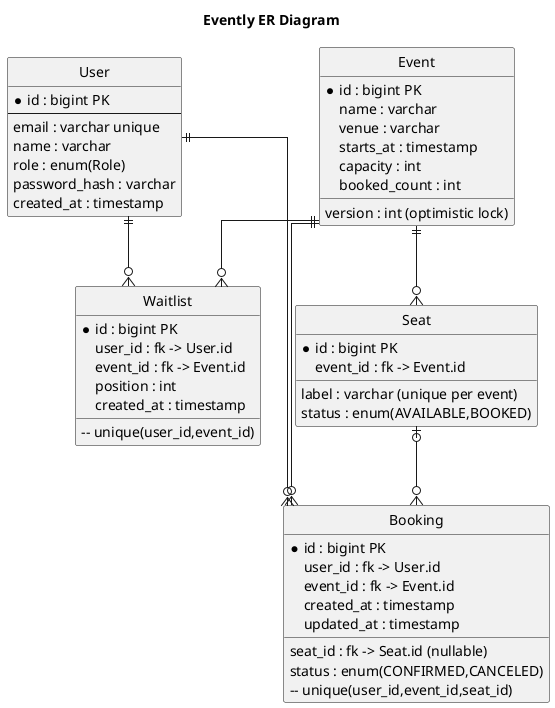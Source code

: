 @startuml ERD
hide circle
skinparam linetype ortho
title Evently ER Diagram

entity User {
  * id : bigint PK
  --
  email : varchar unique
  name : varchar
  role : enum(Role)
  password_hash : varchar
  created_at : timestamp
}

entity Event {
  * id : bigint PK
  name : varchar
  venue : varchar
  starts_at : timestamp
  capacity : int
  booked_count : int
  version : int (optimistic lock)
}

entity Seat {
  * id : bigint PK
  event_id : fk -> Event.id
  label : varchar (unique per event)
  status : enum(AVAILABLE,BOOKED)
}

entity Booking {
  * id : bigint PK
  user_id : fk -> User.id
  event_id : fk -> Event.id
  seat_id : fk -> Seat.id (nullable)
  status : enum(CONFIRMED,CANCELED)
  created_at : timestamp
  updated_at : timestamp
  -- unique(user_id,event_id,seat_id)
}

entity Waitlist {
  * id : bigint PK
  user_id : fk -> User.id
  event_id : fk -> Event.id
  position : int
  created_at : timestamp
  -- unique(user_id,event_id)
}

User ||--o{ Booking
Event ||--o{ Booking
Event ||--o{ Seat
Event ||--o{ Waitlist
User ||--o{ Waitlist
Seat |o--o{ Booking

@enduml
